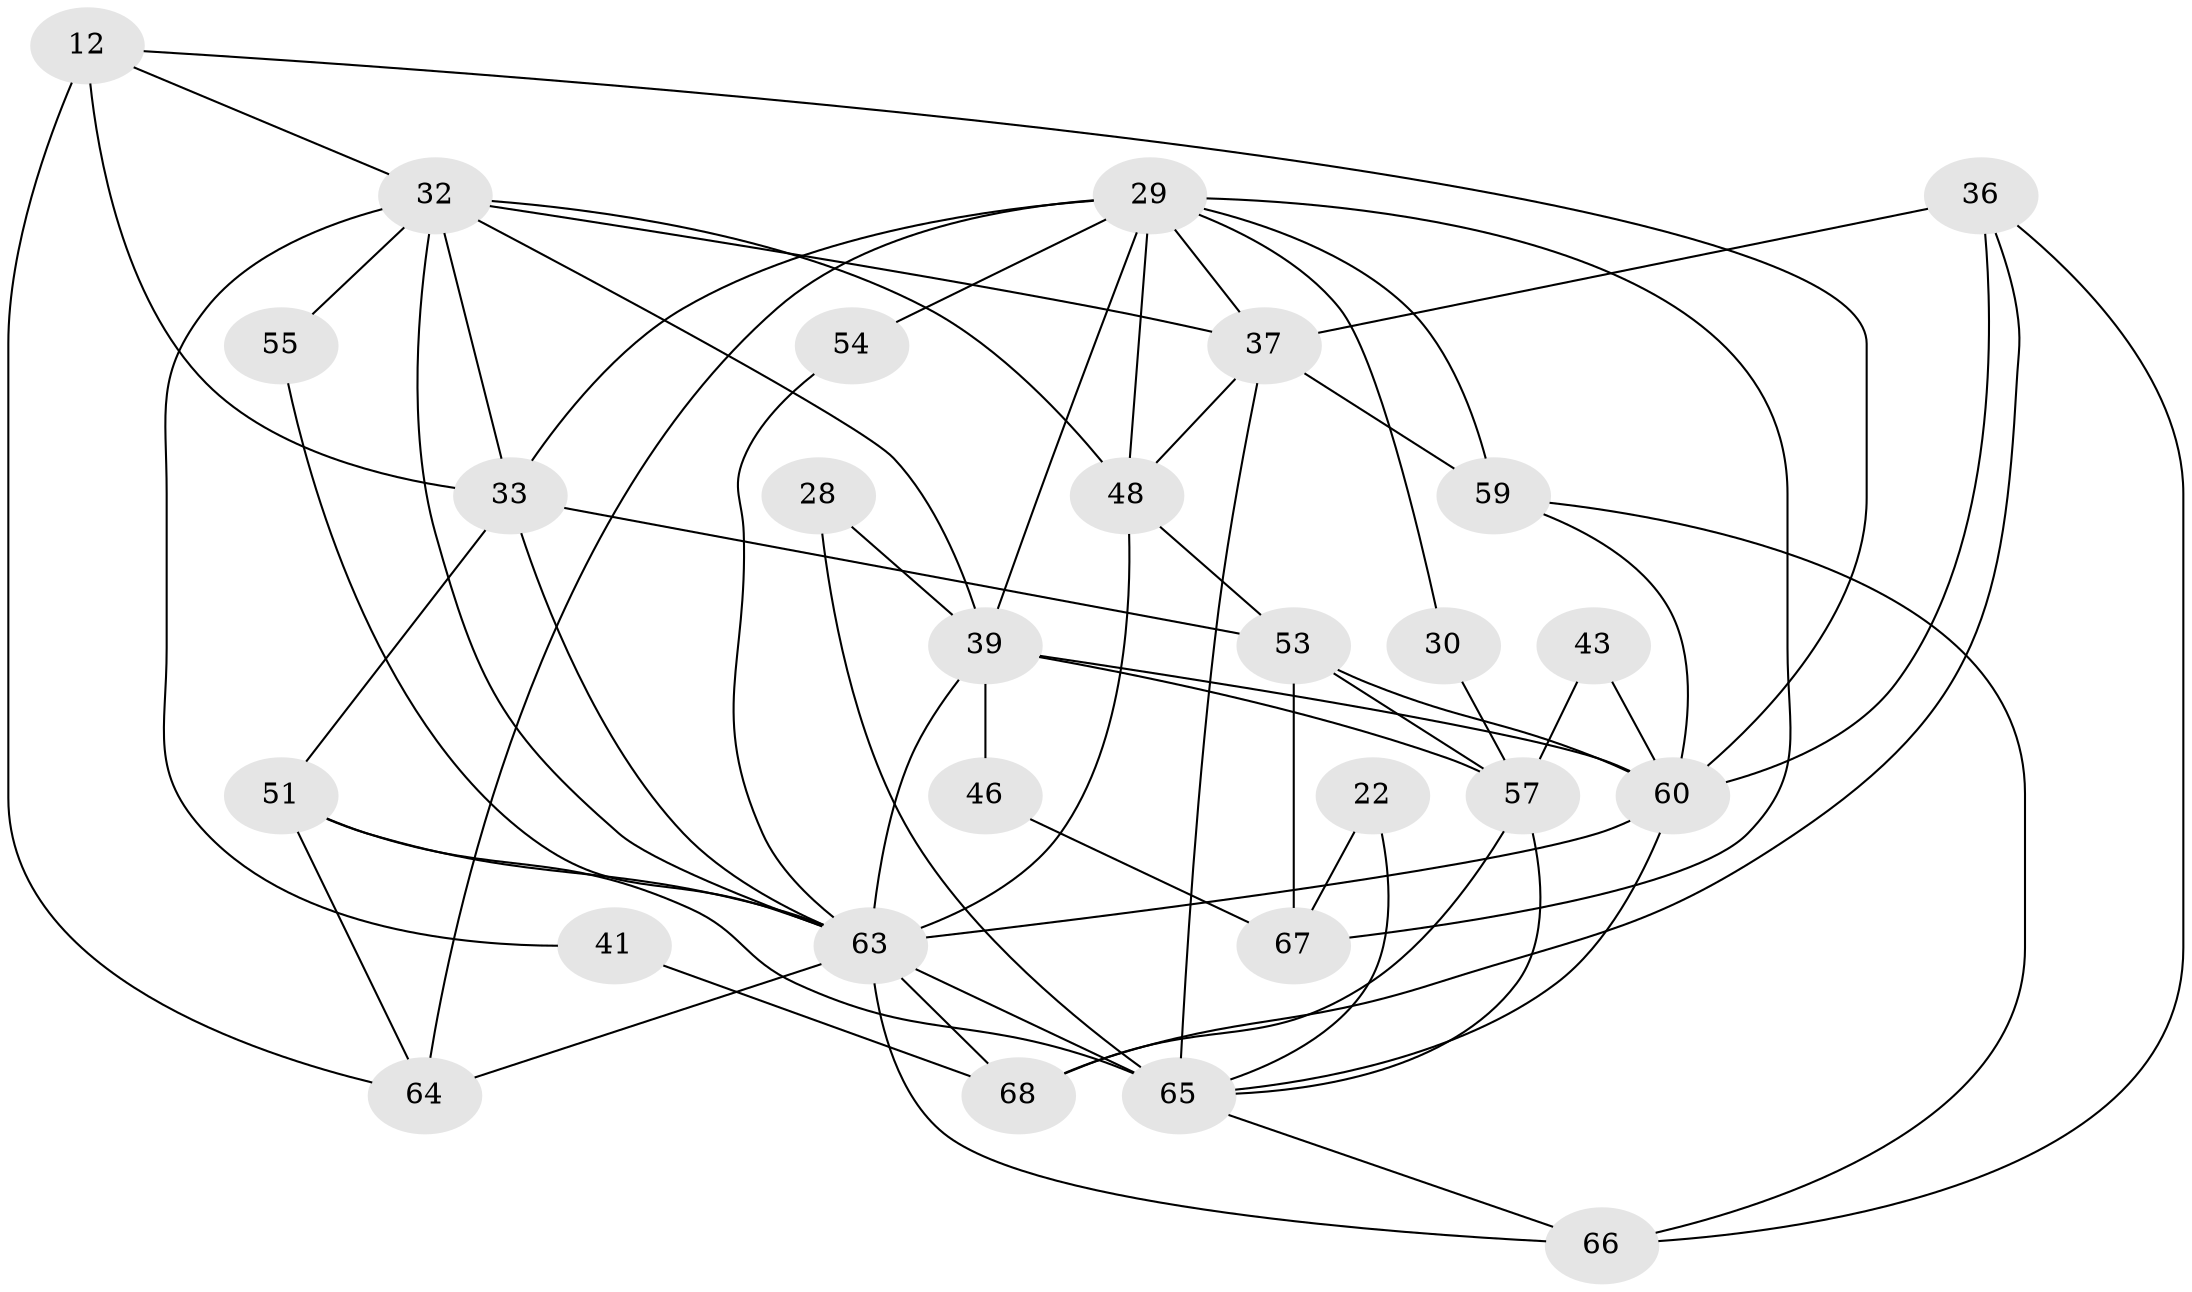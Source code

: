 // original degree distribution, {2: 0.19117647058823528, 6: 0.08823529411764706, 3: 0.1323529411764706, 4: 0.35294117647058826, 5: 0.19117647058823528, 8: 0.014705882352941176, 7: 0.029411764705882353}
// Generated by graph-tools (version 1.1) at 2025/53/03/04/25 21:53:00]
// undirected, 27 vertices, 64 edges
graph export_dot {
graph [start="1"]
  node [color=gray90,style=filled];
  12;
  22;
  28;
  29 [super="+4+3+20+25"];
  30;
  32 [super="+8+27"];
  33 [super="+14"];
  36;
  37 [super="+10"];
  39 [super="+9+24"];
  41;
  43 [super="+26+38"];
  46;
  48 [super="+15+47"];
  51 [super="+5+16"];
  53 [super="+44"];
  54;
  55;
  57 [super="+31"];
  59 [super="+35"];
  60 [super="+23+50+52"];
  63 [super="+62"];
  64 [super="+18"];
  65 [super="+61+49+58"];
  66;
  67 [super="+56"];
  68;
  12 -- 64 [weight=2];
  12 -- 33;
  12 -- 60;
  12 -- 32;
  22 -- 67;
  22 -- 65;
  28 -- 39;
  28 -- 65;
  29 -- 33 [weight=2];
  29 -- 48 [weight=3];
  29 -- 64 [weight=3];
  29 -- 67 [weight=2];
  29 -- 59;
  29 -- 30;
  29 -- 37 [weight=2];
  29 -- 54;
  29 -- 39 [weight=2];
  30 -- 57;
  32 -- 39;
  32 -- 33;
  32 -- 55;
  32 -- 37;
  32 -- 48;
  32 -- 41;
  32 -- 63;
  33 -- 53 [weight=2];
  33 -- 51;
  33 -- 63;
  36 -- 60 [weight=2];
  36 -- 66;
  36 -- 68;
  36 -- 37;
  37 -- 59 [weight=2];
  37 -- 65 [weight=3];
  37 -- 48;
  39 -- 63 [weight=5];
  39 -- 46;
  39 -- 57 [weight=3];
  39 -- 60 [weight=2];
  41 -- 68;
  43 -- 60 [weight=3];
  43 -- 57 [weight=2];
  46 -- 67;
  48 -- 53;
  48 -- 63;
  51 -- 64 [weight=2];
  51 -- 63;
  51 -- 65 [weight=2];
  53 -- 57 [weight=2];
  53 -- 67 [weight=2];
  53 -- 60;
  54 -- 63;
  55 -- 63;
  57 -- 65;
  57 -- 68;
  59 -- 66;
  59 -- 60;
  60 -- 65 [weight=3];
  60 -- 63;
  63 -- 66;
  63 -- 64;
  63 -- 65;
  63 -- 68;
  65 -- 66;
}
